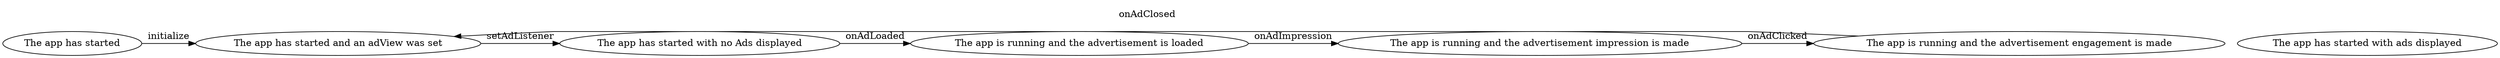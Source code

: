 digraph G {
	appstarted [label="The app has started" pos="0,5!"]
	appstarted_adview_set [label="The app has started and an adView was set" pos="0,4!"]
	appstarted_no_ads [label="The app has started with no Ads displayed" pos="0,3!"]
	apprunning_ad_loaded [label="The app is running and the advertisement is loaded" pos="0,2!"]
	appstarted_with_ads [label="The app has started with ads displayed" pos="0,1!"]
	apprunning_ad_impression [label="The app is running and the advertisement impression is made" pos="10,0!"]
	apprunning_ad_engagement [label="The app is running and the advertisement engagement is made" pos="10,2!"]
	appstarted -> appstarted_adview_set [label=initialize constraint=false]
	appstarted_adview_set -> appstarted_no_ads [label=setAdListener constraint=false]
	appstarted_no_ads -> apprunning_ad_loaded [label=onAdLoaded constraint=false]
	apprunning_ad_loaded -> apprunning_ad_impression [label=onAdImpression constraint=false]
	apprunning_ad_impression -> apprunning_ad_engagement [label=onAdClicked constraint=false]
	apprunning_ad_engagement -> appstarted_adview_set [label=onAdClosed constraint=false]
}
